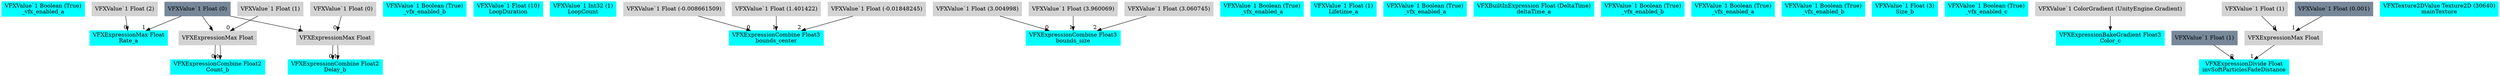 digraph G {
node0 [shape="box" color="cyan" style="filled" label="VFXValue`1 Boolean (True)
_vfx_enabled_a"]
node1 [shape="box" color="cyan" style="filled" label="VFXExpressionMax Float
Rate_a"]
node2 [shape="box" color="lightgray" style="filled" label="VFXValue`1 Float (2)"]
node3 [shape="box" color="lightslategray" style="filled" label="VFXValue`1 Float (0)"]
node4 [shape="box" color="cyan" style="filled" label="VFXValue`1 Boolean (True)
_vfx_enabled_b"]
node5 [shape="box" color="cyan" style="filled" label="VFXExpressionCombine Float2
Count_b"]
node6 [shape="box" color="lightgray" style="filled" label="VFXExpressionMax Float"]
node7 [shape="box" color="lightgray" style="filled" label="VFXValue`1 Float (1)"]
node8 [shape="box" color="cyan" style="filled" label="VFXExpressionCombine Float2
Delay_b"]
node9 [shape="box" color="lightgray" style="filled" label="VFXExpressionMax Float"]
node10 [shape="box" color="lightgray" style="filled" label="VFXValue`1 Float (0)"]
node11 [shape="box" color="cyan" style="filled" label="VFXValue`1 Float (10)
LoopDuration"]
node12 [shape="box" color="cyan" style="filled" label="VFXValue`1 Int32 (1)
LoopCount"]
node13 [shape="box" color="cyan" style="filled" label="VFXExpressionCombine Float3
bounds_center"]
node14 [shape="box" color="lightgray" style="filled" label="VFXValue`1 Float (-0.008661509)"]
node15 [shape="box" color="lightgray" style="filled" label="VFXValue`1 Float (1.401422)"]
node16 [shape="box" color="lightgray" style="filled" label="VFXValue`1 Float (-0.01848245)"]
node17 [shape="box" color="cyan" style="filled" label="VFXExpressionCombine Float3
bounds_size"]
node18 [shape="box" color="lightgray" style="filled" label="VFXValue`1 Float (3.004998)"]
node19 [shape="box" color="lightgray" style="filled" label="VFXValue`1 Float (3.960069)"]
node20 [shape="box" color="lightgray" style="filled" label="VFXValue`1 Float (3.060745)"]
node21 [shape="box" color="cyan" style="filled" label="VFXValue`1 Boolean (True)
_vfx_enabled_a"]
node22 [shape="box" color="cyan" style="filled" label="VFXValue`1 Float (1)
Lifetime_a"]
node23 [shape="box" color="cyan" style="filled" label="VFXValue`1 Boolean (True)
_vfx_enabled_a"]
node24 [shape="box" color="cyan" style="filled" label="VFXBuiltInExpression Float (DeltaTime)
deltaTime_a"]
node25 [shape="box" color="cyan" style="filled" label="VFXValue`1 Boolean (True)
_vfx_enabled_b"]
node26 [shape="box" color="cyan" style="filled" label="VFXValue`1 Boolean (True)
_vfx_enabled_a"]
node27 [shape="box" color="cyan" style="filled" label="VFXValue`1 Boolean (True)
_vfx_enabled_b"]
node28 [shape="box" color="cyan" style="filled" label="VFXValue`1 Float (3)
Size_b"]
node29 [shape="box" color="cyan" style="filled" label="VFXValue`1 Boolean (True)
_vfx_enabled_c"]
node30 [shape="box" color="cyan" style="filled" label="VFXExpressionBakeGradient Float3
Color_c"]
node31 [shape="box" color="lightgray" style="filled" label="VFXValue`1 ColorGradient (UnityEngine.Gradient)"]
node32 [shape="box" color="cyan" style="filled" label="VFXExpressionDivide Float
invSoftParticlesFadeDistance"]
node33 [shape="box" color="lightslategray" style="filled" label="VFXValue`1 Float (1)"]
node34 [shape="box" color="lightgray" style="filled" label="VFXExpressionMax Float"]
node35 [shape="box" color="lightgray" style="filled" label="VFXValue`1 Float (1)"]
node36 [shape="box" color="lightslategray" style="filled" label="VFXValue`1 Float (0.001)"]
node37 [shape="box" color="cyan" style="filled" label="VFXTexture2DValue Texture2D (30640)
mainTexture"]
node2 -> node1 [headlabel="0"]
node3 -> node1 [headlabel="1"]
node6 -> node5 [headlabel="0"]
node6 -> node5 [headlabel="1"]
node7 -> node6 [headlabel="0"]
node3 -> node6 [headlabel="1"]
node9 -> node8 [headlabel="0"]
node9 -> node8 [headlabel="1"]
node10 -> node9 [headlabel="0"]
node3 -> node9 [headlabel="1"]
node14 -> node13 [headlabel="0"]
node15 -> node13 [headlabel="1"]
node16 -> node13 [headlabel="2"]
node18 -> node17 [headlabel="0"]
node19 -> node17 [headlabel="1"]
node20 -> node17 [headlabel="2"]
node31 -> node30 
node33 -> node32 [headlabel="0"]
node34 -> node32 [headlabel="1"]
node35 -> node34 [headlabel="0"]
node36 -> node34 [headlabel="1"]
}
